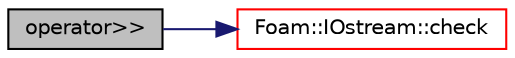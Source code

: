 digraph "operator&gt;&gt;"
{
  bgcolor="transparent";
  edge [fontname="Helvetica",fontsize="10",labelfontname="Helvetica",labelfontsize="10"];
  node [fontname="Helvetica",fontsize="10",shape=record];
  rankdir="LR";
  Node1 [label="operator\>\>",height=0.2,width=0.4,color="black", fillcolor="grey75", style="filled", fontcolor="black"];
  Node1 -> Node2 [color="midnightblue",fontsize="10",style="solid",fontname="Helvetica"];
  Node2 [label="Foam::IOstream::check",height=0.2,width=0.4,color="red",URL="$a01187.html#af85c845c01b78192c2f5302a271d153d",tooltip="Check IOstream status for given operation. "];
}
